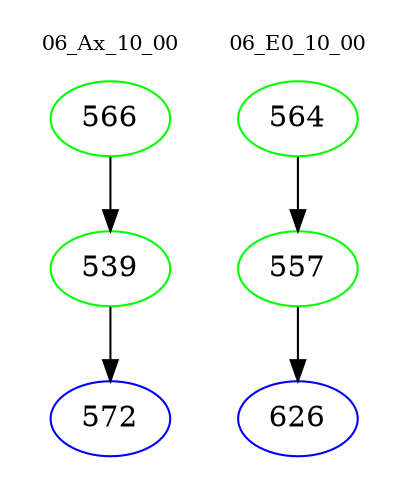 digraph{
subgraph cluster_0 {
color = white
label = "06_Ax_10_00";
fontsize=10;
T0_566 [label="566", color="green"]
T0_566 -> T0_539 [color="black"]
T0_539 [label="539", color="green"]
T0_539 -> T0_572 [color="black"]
T0_572 [label="572", color="blue"]
}
subgraph cluster_1 {
color = white
label = "06_E0_10_00";
fontsize=10;
T1_564 [label="564", color="green"]
T1_564 -> T1_557 [color="black"]
T1_557 [label="557", color="green"]
T1_557 -> T1_626 [color="black"]
T1_626 [label="626", color="blue"]
}
}
